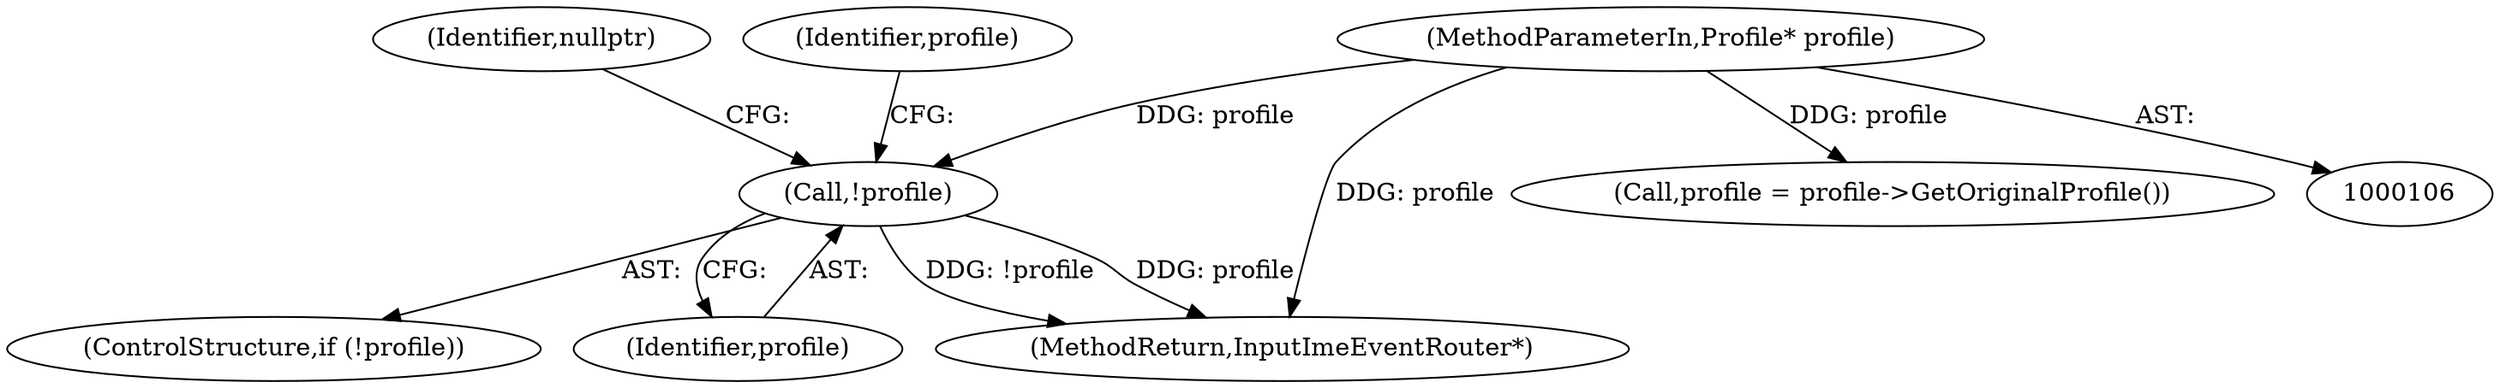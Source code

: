 digraph "0_Chrome_2f0b419df243400f954e11b649f4862a1e0ff367_0@pointer" {
"1000110" [label="(Call,!profile)"];
"1000107" [label="(MethodParameterIn,Profile* profile)"];
"1000113" [label="(Identifier,nullptr)"];
"1000109" [label="(ControlStructure,if (!profile))"];
"1000115" [label="(Identifier,profile)"];
"1000107" [label="(MethodParameterIn,Profile* profile)"];
"1000114" [label="(Call,profile = profile->GetOriginalProfile())"];
"1000111" [label="(Identifier,profile)"];
"1000110" [label="(Call,!profile)"];
"1000138" [label="(MethodReturn,InputImeEventRouter*)"];
"1000110" -> "1000109"  [label="AST: "];
"1000110" -> "1000111"  [label="CFG: "];
"1000111" -> "1000110"  [label="AST: "];
"1000113" -> "1000110"  [label="CFG: "];
"1000115" -> "1000110"  [label="CFG: "];
"1000110" -> "1000138"  [label="DDG: !profile"];
"1000110" -> "1000138"  [label="DDG: profile"];
"1000107" -> "1000110"  [label="DDG: profile"];
"1000107" -> "1000106"  [label="AST: "];
"1000107" -> "1000138"  [label="DDG: profile"];
"1000107" -> "1000114"  [label="DDG: profile"];
}

